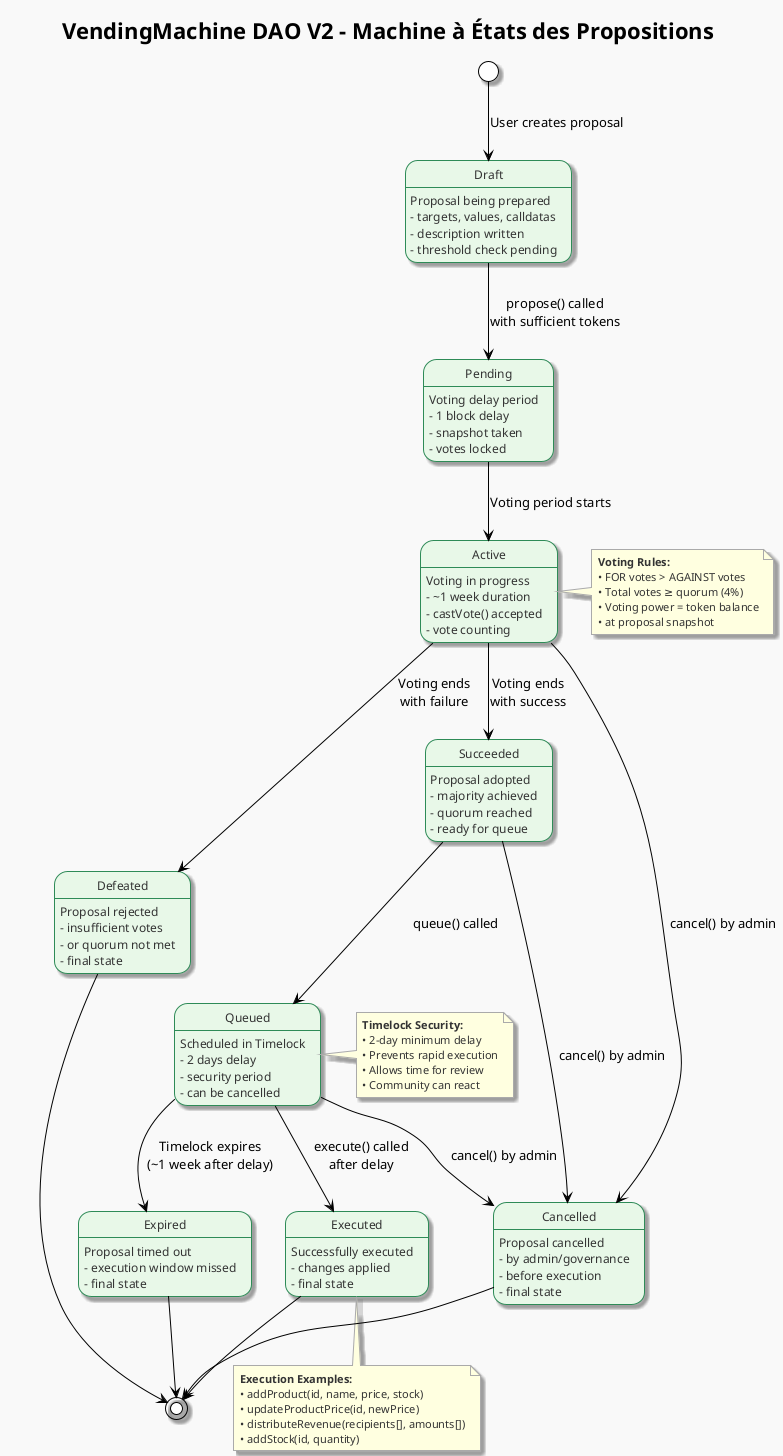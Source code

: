 @startuml VendingMachineV2_StateMachine
!theme plain

skinparam backgroundColor #F9F9F9
skinparam state {
  BackgroundColor #E8F8E8
  BorderColor #2E8B57
  FontColor #333333
  FontSize 12
}
skinparam note {
  BackgroundColor #FFFFE0
  BorderColor #AAAAAA
  FontColor #333333
  FontSize 11
}
skinparam shadowing true

title VendingMachine DAO V2 - Machine à États des Propositions

[*] --> Draft : User creates proposal

state "Draft" as Draft {
  Draft : Proposal being prepared
  Draft : - targets, values, calldatas
  Draft : - description written
  Draft : - threshold check pending
}

Draft --> Pending : propose() called\nwith sufficient tokens

state "Pending" as Pending {
  Pending : Voting delay period
  Pending : - 1 block delay
  Pending : - snapshot taken
  Pending : - votes locked
}

Pending --> Active : Voting period starts

state "Active" as Active {
  Active : Voting in progress
  Active : - ~1 week duration
  Active : - castVote() accepted
  Active : - vote counting
}

Active --> Defeated : Voting ends\nwith failure
Active --> Succeeded : Voting ends\nwith success

state "Defeated" as Defeated {
  Defeated : Proposal rejected
  Defeated : - insufficient votes
  Defeated : - or quorum not met
  Defeated : - final state
}

state "Succeeded" as Succeeded {
  Succeeded : Proposal adopted
  Succeeded : - majority achieved
  Succeeded : - quorum reached
  Succeeded : - ready for queue
}

Succeeded --> Queued : queue() called

state "Queued" as Queued {
  Queued : Scheduled in Timelock
  Queued : - 2 days delay
  Queued : - security period
  Queued : - can be cancelled
}

Queued --> Expired : Timelock expires\n(~1 week after delay)
Queued --> Executed : execute() called\nafter delay

state "Expired" as Expired {
  Expired : Proposal timed out
  Expired : - execution window missed
  Expired : - final state
}

state "Executed" as Executed {
  Executed : Successfully executed
  Executed : - changes applied
  Executed : - final state
}

state "Cancelled" as Cancelled {
  Cancelled : Proposal cancelled
  Cancelled : - by admin/governance
  Cancelled : - before execution
  Cancelled : - final state
}

' Cancellation can happen from multiple states
Active --> Cancelled : cancel() by admin
Queued --> Cancelled : cancel() by admin
Succeeded --> Cancelled : cancel() by admin

' Final states
Defeated --> [*]
Executed --> [*] 
Expired --> [*]
Cancelled --> [*]

note right of Active
  **Voting Rules:**
  • FOR votes > AGAINST votes
  • Total votes ≥ quorum (4%)
  • Voting power = token balance
  • at proposal snapshot
end note

note right of Queued
  **Timelock Security:**
  • 2-day minimum delay
  • Prevents rapid execution
  • Allows time for review
  • Community can react
end note

note bottom of Executed
  **Execution Examples:**
  • addProduct(id, name, price, stock)
  • updateProductPrice(id, newPrice) 
  • distributeRevenue(recipients[], amounts[])
  • addStock(id, quantity)
end note

@enduml
